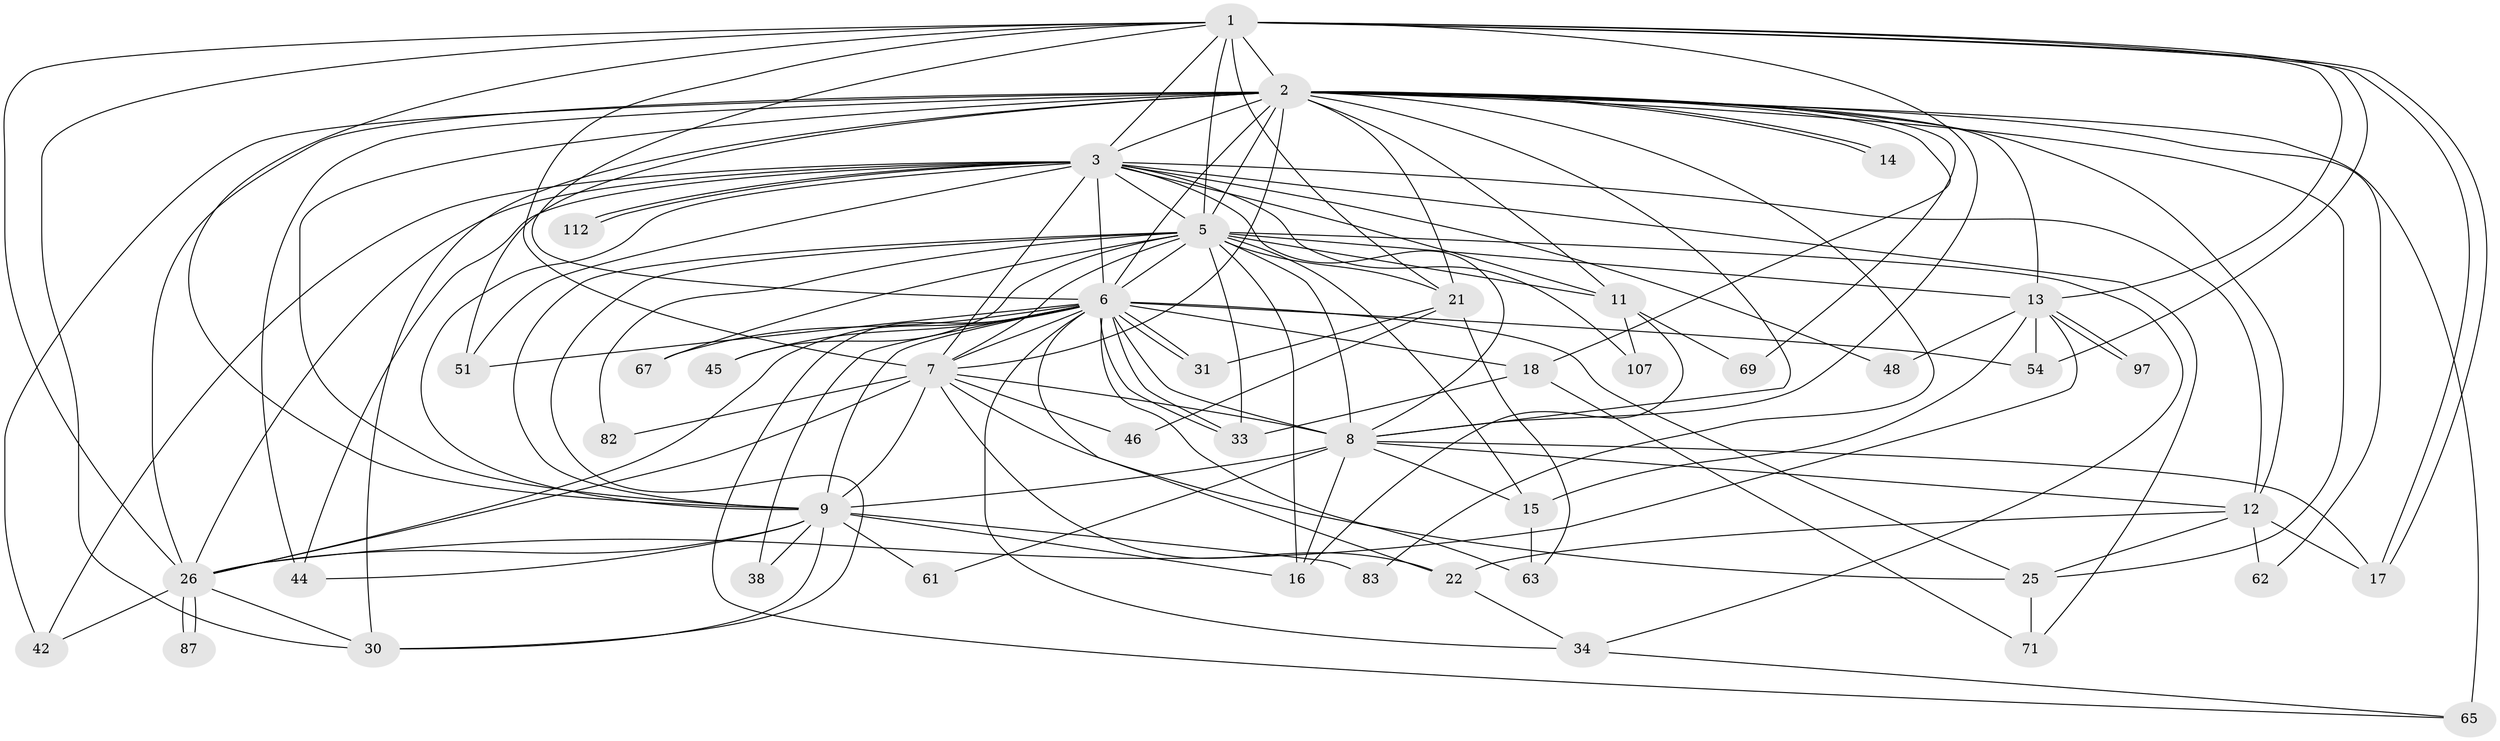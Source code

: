 // original degree distribution, {19: 0.017543859649122806, 27: 0.008771929824561403, 24: 0.008771929824561403, 23: 0.008771929824561403, 31: 0.008771929824561403, 16: 0.008771929824561403, 15: 0.017543859649122806, 18: 0.008771929824561403, 17: 0.008771929824561403, 6: 0.02631578947368421, 9: 0.008771929824561403, 2: 0.5350877192982456, 5: 0.043859649122807015, 3: 0.21052631578947367, 4: 0.07894736842105263}
// Generated by graph-tools (version 1.1) at 2025/17/03/04/25 18:17:22]
// undirected, 45 vertices, 133 edges
graph export_dot {
graph [start="1"]
  node [color=gray90,style=filled];
  1 [super="+89"];
  2 [super="+73+79+72+4"];
  3 [super="+19+23+77"];
  5 [super="+100+70+27+55+40"];
  6 [super="+80+81+56"];
  7;
  8 [super="+78"];
  9;
  11 [super="+20"];
  12 [super="+57+92"];
  13 [super="+49"];
  14;
  15 [super="+74"];
  16 [super="+36"];
  17 [super="+60"];
  18;
  21 [super="+32+29"];
  22 [super="+111"];
  25;
  26 [super="+93+104+41+35"];
  30 [super="+43+52"];
  31;
  33 [super="+91+90"];
  34;
  38;
  42 [super="+99+76+50"];
  44;
  45;
  46;
  48;
  51 [super="+66"];
  54 [super="+59"];
  61;
  62;
  63 [super="+106"];
  65 [super="+75"];
  67;
  69;
  71 [super="+98"];
  82;
  83;
  87;
  97;
  107;
  112;
  1 -- 2 [weight=4];
  1 -- 3 [weight=3];
  1 -- 5;
  1 -- 6;
  1 -- 7;
  1 -- 8;
  1 -- 9;
  1 -- 13;
  1 -- 17;
  1 -- 17;
  1 -- 54;
  1 -- 26;
  1 -- 30;
  1 -- 21 [weight=2];
  2 -- 3 [weight=6];
  2 -- 5 [weight=5];
  2 -- 6 [weight=6];
  2 -- 7 [weight=3];
  2 -- 8 [weight=3];
  2 -- 9 [weight=4];
  2 -- 14;
  2 -- 14;
  2 -- 21 [weight=3];
  2 -- 25;
  2 -- 83;
  2 -- 44;
  2 -- 26 [weight=3];
  2 -- 65 [weight=3];
  2 -- 11;
  2 -- 12 [weight=2];
  2 -- 13;
  2 -- 69;
  2 -- 18;
  2 -- 30;
  2 -- 42 [weight=2];
  2 -- 62;
  2 -- 51;
  3 -- 5 [weight=2];
  3 -- 6 [weight=3];
  3 -- 7 [weight=2];
  3 -- 8;
  3 -- 9;
  3 -- 11;
  3 -- 12;
  3 -- 26 [weight=2];
  3 -- 42;
  3 -- 44;
  3 -- 48;
  3 -- 51;
  3 -- 107;
  3 -- 112;
  3 -- 112;
  3 -- 71;
  5 -- 6;
  5 -- 7 [weight=2];
  5 -- 8;
  5 -- 9;
  5 -- 11;
  5 -- 15 [weight=2];
  5 -- 30;
  5 -- 45;
  5 -- 67;
  5 -- 82;
  5 -- 33;
  5 -- 13;
  5 -- 21;
  5 -- 16;
  5 -- 34;
  6 -- 7;
  6 -- 8 [weight=2];
  6 -- 9;
  6 -- 18;
  6 -- 22;
  6 -- 31;
  6 -- 31;
  6 -- 33 [weight=2];
  6 -- 33;
  6 -- 34;
  6 -- 38;
  6 -- 45 [weight=2];
  6 -- 51;
  6 -- 54;
  6 -- 63;
  6 -- 65;
  6 -- 67;
  6 -- 25;
  6 -- 26;
  7 -- 8;
  7 -- 9;
  7 -- 22;
  7 -- 25;
  7 -- 46;
  7 -- 82;
  7 -- 26;
  8 -- 9;
  8 -- 16;
  8 -- 61;
  8 -- 12;
  8 -- 17;
  8 -- 15;
  9 -- 16;
  9 -- 38;
  9 -- 44;
  9 -- 61;
  9 -- 83;
  9 -- 30;
  9 -- 26 [weight=2];
  11 -- 69;
  11 -- 107;
  11 -- 16;
  12 -- 22;
  12 -- 25;
  12 -- 62;
  12 -- 17;
  13 -- 15;
  13 -- 48;
  13 -- 97;
  13 -- 97;
  13 -- 54;
  13 -- 26;
  15 -- 63;
  18 -- 71;
  18 -- 33;
  21 -- 63;
  21 -- 46;
  21 -- 31;
  22 -- 34;
  25 -- 71;
  26 -- 42 [weight=2];
  26 -- 87;
  26 -- 87;
  26 -- 30;
  34 -- 65;
}
